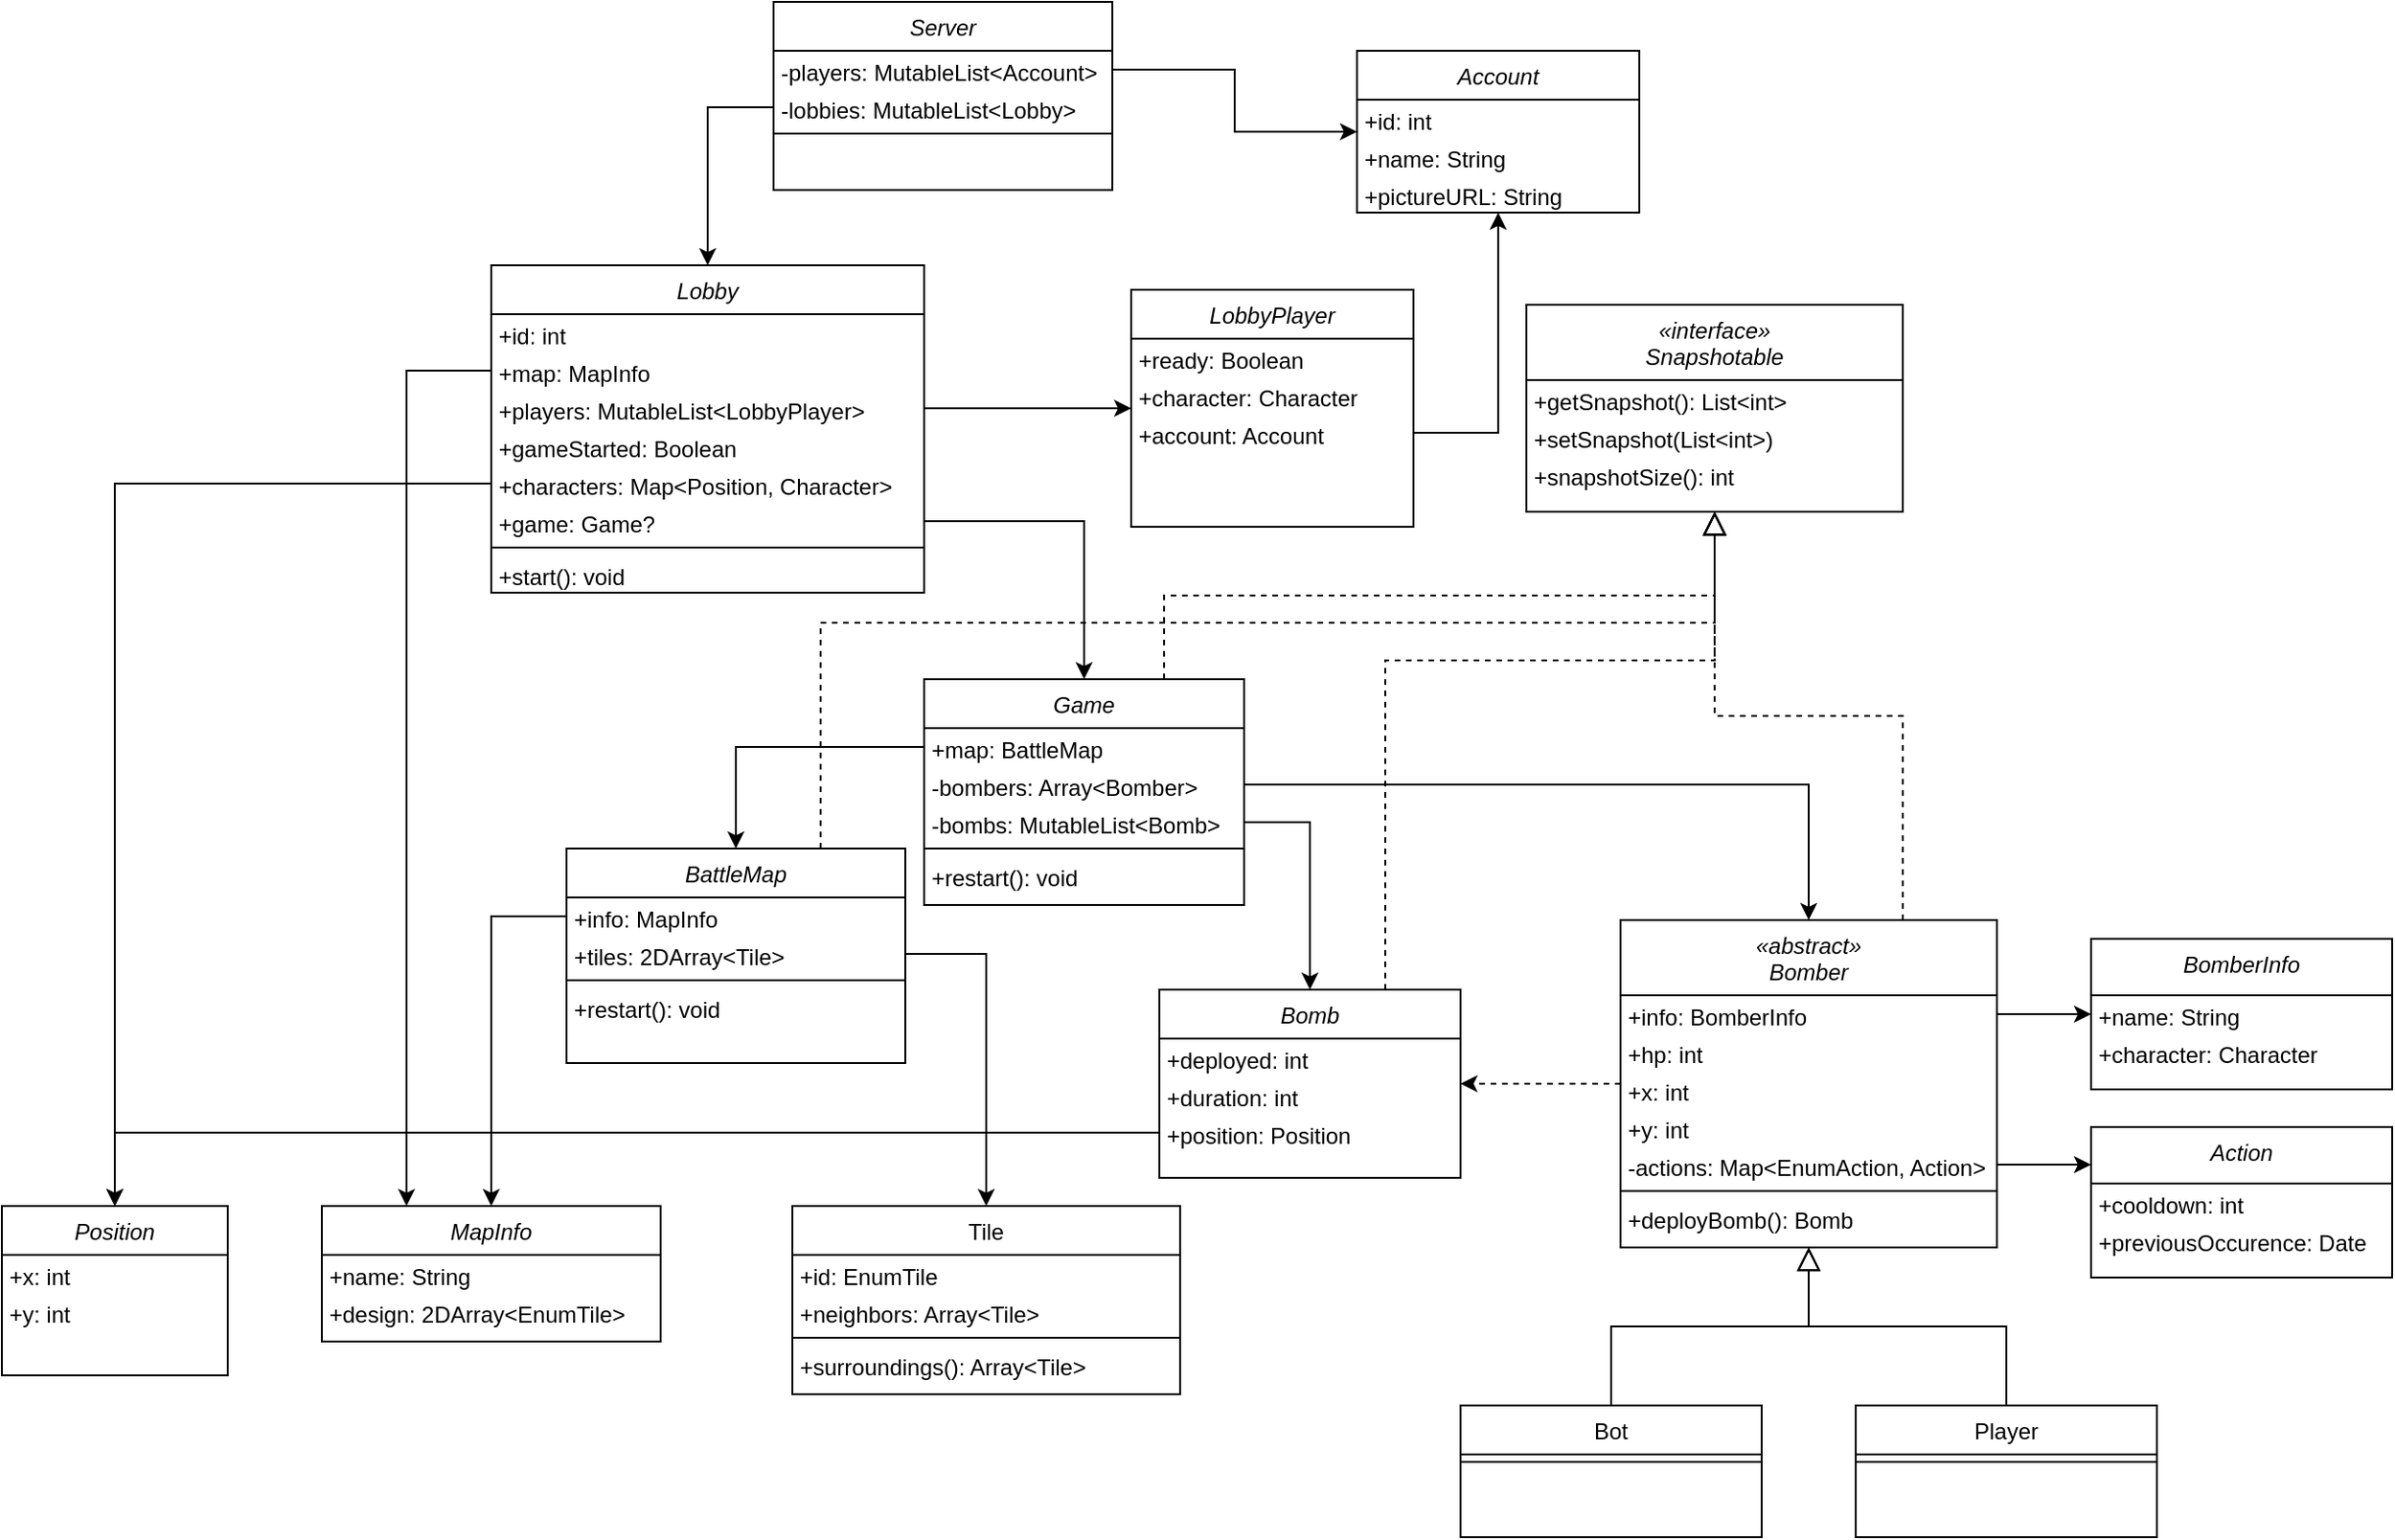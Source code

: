 <mxfile version="13.7.9" type="embed"><diagram id="C5RBs43oDa-KdzZeNtuy" name="Page-1"><mxGraphModel dx="2043" dy="1963" grid="1" gridSize="10" guides="1" tooltips="1" connect="1" arrows="1" fold="1" page="1" pageScale="1" pageWidth="827" pageHeight="1169" math="0" shadow="0"><root><mxCell id="WIyWlLk6GJQsqaUBKTNV-0"/><mxCell id="WIyWlLk6GJQsqaUBKTNV-1" parent="WIyWlLk6GJQsqaUBKTNV-0"/><mxCell id="e2i2qU4APALc9A-j0tBI-0" value="Game" style="swimlane;fontStyle=2;align=center;verticalAlign=top;childLayout=stackLayout;horizontal=1;startSize=26;horizontalStack=0;resizeParent=1;resizeLast=0;collapsible=1;marginBottom=0;rounded=0;shadow=0;strokeWidth=1;" parent="WIyWlLk6GJQsqaUBKTNV-1" vertex="1"><mxGeometry x="350" y="-440" width="170" height="120" as="geometry"><mxRectangle x="230" y="140" width="160" height="26" as="alternateBounds"/></mxGeometry></mxCell><mxCell id="e2i2qU4APALc9A-j0tBI-54" value="+map: BattleMap" style="text;align=left;verticalAlign=top;spacingLeft=4;spacingRight=4;overflow=hidden;rotatable=0;points=[[0,0.5],[1,0.5]];portConstraint=eastwest;spacing=0;" parent="e2i2qU4APALc9A-j0tBI-0" vertex="1"><mxGeometry y="26" width="170" height="20" as="geometry"/></mxCell><mxCell id="e2i2qU4APALc9A-j0tBI-53" value="-bombers: Array&lt;Bomber&gt;" style="text;align=left;verticalAlign=top;spacingLeft=4;spacingRight=4;overflow=hidden;rotatable=0;points=[[0,0.5],[1,0.5]];portConstraint=eastwest;spacing=0;" parent="e2i2qU4APALc9A-j0tBI-0" vertex="1"><mxGeometry y="46" width="170" height="20" as="geometry"/></mxCell><mxCell id="e2i2qU4APALc9A-j0tBI-77" value="-bombs: MutableList&lt;Bomb&gt;" style="text;align=left;verticalAlign=top;spacingLeft=4;spacingRight=4;overflow=hidden;rotatable=0;points=[[0,0.5],[1,0.5]];portConstraint=eastwest;spacing=0;" parent="e2i2qU4APALc9A-j0tBI-0" vertex="1"><mxGeometry y="66" width="170" height="20" as="geometry"/></mxCell><mxCell id="e2i2qU4APALc9A-j0tBI-4" value="" style="line;html=1;strokeWidth=1;align=left;verticalAlign=middle;spacingTop=-1;spacingLeft=3;spacingRight=3;rotatable=0;labelPosition=right;points=[];portConstraint=eastwest;" parent="e2i2qU4APALc9A-j0tBI-0" vertex="1"><mxGeometry y="86" width="170" height="8" as="geometry"/></mxCell><mxCell id="e2i2qU4APALc9A-j0tBI-90" value="+restart(): void" style="text;align=left;verticalAlign=top;spacingLeft=4;spacingRight=4;overflow=hidden;rotatable=0;points=[[0,0.5],[1,0.5]];portConstraint=eastwest;spacing=0;" parent="e2i2qU4APALc9A-j0tBI-0" vertex="1"><mxGeometry y="94" width="170" height="20" as="geometry"/></mxCell><mxCell id="e2i2qU4APALc9A-j0tBI-99" style="edgeStyle=orthogonalEdgeStyle;rounded=0;orthogonalLoop=1;jettySize=auto;html=1;dashed=1;" parent="WIyWlLk6GJQsqaUBKTNV-1" source="e2i2qU4APALc9A-j0tBI-25" target="e2i2qU4APALc9A-j0tBI-78" edge="1"><mxGeometry relative="1" as="geometry"/></mxCell><mxCell id="e2i2qU4APALc9A-j0tBI-25" value="«abstract»&#10;Bomber" style="swimlane;fontStyle=2;align=center;verticalAlign=top;childLayout=stackLayout;horizontal=1;startSize=40;horizontalStack=0;resizeParent=1;resizeLast=0;collapsible=1;marginBottom=0;rounded=0;shadow=0;strokeWidth=1;" parent="WIyWlLk6GJQsqaUBKTNV-1" vertex="1"><mxGeometry x="720" y="-312" width="200" height="174" as="geometry"><mxRectangle x="230" y="140" width="160" height="26" as="alternateBounds"/></mxGeometry></mxCell><mxCell id="e2i2qU4APALc9A-j0tBI-26" value="+info: BomberInfo" style="text;align=left;verticalAlign=top;spacingLeft=4;spacingRight=4;overflow=hidden;rotatable=0;points=[[0,0.5],[1,0.5]];portConstraint=eastwest;spacing=0;" parent="e2i2qU4APALc9A-j0tBI-25" vertex="1"><mxGeometry y="40" width="200" height="20" as="geometry"/></mxCell><mxCell id="e2i2qU4APALc9A-j0tBI-69" value="+hp: int" style="text;align=left;verticalAlign=top;spacingLeft=4;spacingRight=4;overflow=hidden;rotatable=0;points=[[0,0.5],[1,0.5]];portConstraint=eastwest;rounded=0;shadow=0;html=0;spacing=0;" parent="e2i2qU4APALc9A-j0tBI-25" vertex="1"><mxGeometry y="60" width="200" height="20" as="geometry"/></mxCell><mxCell id="e2i2qU4APALc9A-j0tBI-28" value="+x: int" style="text;align=left;verticalAlign=top;spacingLeft=4;spacingRight=4;overflow=hidden;rotatable=0;points=[[0,0.5],[1,0.5]];portConstraint=eastwest;rounded=0;shadow=0;html=0;spacing=0;" parent="e2i2qU4APALc9A-j0tBI-25" vertex="1"><mxGeometry y="80" width="200" height="20" as="geometry"/></mxCell><mxCell id="e2i2qU4APALc9A-j0tBI-51" value="+y: int" style="text;align=left;verticalAlign=top;spacingLeft=4;spacingRight=4;overflow=hidden;rotatable=0;points=[[0,0.5],[1,0.5]];portConstraint=eastwest;rounded=0;shadow=0;html=0;spacing=0;" parent="e2i2qU4APALc9A-j0tBI-25" vertex="1"><mxGeometry y="100" width="200" height="20" as="geometry"/></mxCell><mxCell id="e2i2qU4APALc9A-j0tBI-59" value="-actions: Map&lt;EnumAction, Action&gt;" style="text;align=left;verticalAlign=top;spacingLeft=4;spacingRight=4;overflow=hidden;rotatable=0;points=[[0,0.5],[1,0.5]];portConstraint=eastwest;rounded=0;shadow=0;html=0;spacing=0;" parent="e2i2qU4APALc9A-j0tBI-25" vertex="1"><mxGeometry y="120" width="200" height="20" as="geometry"/></mxCell><mxCell id="e2i2qU4APALc9A-j0tBI-29" value="" style="line;html=1;strokeWidth=1;align=left;verticalAlign=middle;spacingTop=-1;spacingLeft=3;spacingRight=3;rotatable=0;labelPosition=right;points=[];portConstraint=eastwest;" parent="e2i2qU4APALc9A-j0tBI-25" vertex="1"><mxGeometry y="140" width="200" height="8" as="geometry"/></mxCell><mxCell id="e2i2qU4APALc9A-j0tBI-84" value="+deployBomb(): Bomb" style="text;align=left;verticalAlign=top;spacingLeft=4;spacingRight=4;overflow=hidden;rotatable=0;points=[[0,0.5],[1,0.5]];portConstraint=eastwest;rounded=0;shadow=0;html=0;spacing=0;" parent="e2i2qU4APALc9A-j0tBI-25" vertex="1"><mxGeometry y="148" width="200" height="20" as="geometry"/></mxCell><mxCell id="e2i2qU4APALc9A-j0tBI-31" value="Bot" style="swimlane;fontStyle=0;align=center;verticalAlign=top;childLayout=stackLayout;horizontal=1;startSize=26;horizontalStack=0;resizeParent=1;resizeLast=0;collapsible=1;marginBottom=0;rounded=0;shadow=0;strokeWidth=1;" parent="WIyWlLk6GJQsqaUBKTNV-1" vertex="1"><mxGeometry x="635" y="-54" width="160" height="70" as="geometry"><mxRectangle x="130" y="380" width="160" height="26" as="alternateBounds"/></mxGeometry></mxCell><mxCell id="e2i2qU4APALc9A-j0tBI-34" value="" style="line;html=1;strokeWidth=1;align=left;verticalAlign=middle;spacingTop=-1;spacingLeft=3;spacingRight=3;rotatable=0;labelPosition=right;points=[];portConstraint=eastwest;" parent="e2i2qU4APALc9A-j0tBI-31" vertex="1"><mxGeometry y="26" width="160" height="8" as="geometry"/></mxCell><mxCell id="e2i2qU4APALc9A-j0tBI-37" value="" style="endArrow=block;endSize=10;endFill=0;shadow=0;strokeWidth=1;rounded=0;edgeStyle=elbowEdgeStyle;elbow=vertical;" parent="WIyWlLk6GJQsqaUBKTNV-1" source="e2i2qU4APALc9A-j0tBI-31" target="e2i2qU4APALc9A-j0tBI-25" edge="1"><mxGeometry width="160" relative="1" as="geometry"><mxPoint x="790" y="-67" as="sourcePoint"/><mxPoint x="790" y="-67" as="targetPoint"/></mxGeometry></mxCell><mxCell id="e2i2qU4APALc9A-j0tBI-38" value="Player" style="swimlane;fontStyle=0;align=center;verticalAlign=top;childLayout=stackLayout;horizontal=1;startSize=26;horizontalStack=0;resizeParent=1;resizeLast=0;collapsible=1;marginBottom=0;rounded=0;shadow=0;strokeWidth=1;" parent="WIyWlLk6GJQsqaUBKTNV-1" vertex="1"><mxGeometry x="845" y="-54" width="160" height="70" as="geometry"><mxRectangle x="340" y="380" width="170" height="26" as="alternateBounds"/></mxGeometry></mxCell><mxCell id="e2i2qU4APALc9A-j0tBI-40" value="" style="line;html=1;strokeWidth=1;align=left;verticalAlign=middle;spacingTop=-1;spacingLeft=3;spacingRight=3;rotatable=0;labelPosition=right;points=[];portConstraint=eastwest;" parent="e2i2qU4APALc9A-j0tBI-38" vertex="1"><mxGeometry y="26" width="160" height="8" as="geometry"/></mxCell><mxCell id="e2i2qU4APALc9A-j0tBI-41" value="" style="endArrow=block;endSize=10;endFill=0;shadow=0;strokeWidth=1;rounded=0;edgeStyle=elbowEdgeStyle;elbow=vertical;" parent="WIyWlLk6GJQsqaUBKTNV-1" source="e2i2qU4APALc9A-j0tBI-38" target="e2i2qU4APALc9A-j0tBI-25" edge="1"><mxGeometry width="160" relative="1" as="geometry"><mxPoint x="800" y="103" as="sourcePoint"/><mxPoint x="900" y="1" as="targetPoint"/></mxGeometry></mxCell><mxCell id="e2i2qU4APALc9A-j0tBI-57" style="edgeStyle=orthogonalEdgeStyle;rounded=0;orthogonalLoop=1;jettySize=auto;html=1;entryX=0.5;entryY=0;entryDx=0;entryDy=0;" parent="WIyWlLk6GJQsqaUBKTNV-1" source="e2i2qU4APALc9A-j0tBI-54" target="zkfFHV4jXpPFQw0GAbJ--0" edge="1"><mxGeometry relative="1" as="geometry"/></mxCell><mxCell id="e2i2qU4APALc9A-j0tBI-58" style="edgeStyle=orthogonalEdgeStyle;rounded=0;orthogonalLoop=1;jettySize=auto;html=1;entryX=0.5;entryY=0;entryDx=0;entryDy=0;" parent="WIyWlLk6GJQsqaUBKTNV-1" source="e2i2qU4APALc9A-j0tBI-53" target="e2i2qU4APALc9A-j0tBI-25" edge="1"><mxGeometry relative="1" as="geometry"/></mxCell><mxCell id="e2i2qU4APALc9A-j0tBI-60" value="Action" style="swimlane;fontStyle=2;align=center;verticalAlign=top;childLayout=stackLayout;horizontal=1;startSize=30;horizontalStack=0;resizeParent=1;resizeLast=0;collapsible=1;marginBottom=0;rounded=0;shadow=0;strokeWidth=1;" parent="WIyWlLk6GJQsqaUBKTNV-1" vertex="1"><mxGeometry x="970" y="-202" width="160" height="80" as="geometry"><mxRectangle x="230" y="140" width="160" height="26" as="alternateBounds"/></mxGeometry></mxCell><mxCell id="e2i2qU4APALc9A-j0tBI-61" value="+cooldown: int" style="text;align=left;verticalAlign=top;spacingLeft=4;spacingRight=4;overflow=hidden;rotatable=0;points=[[0,0.5],[1,0.5]];portConstraint=eastwest;spacing=0;" parent="e2i2qU4APALc9A-j0tBI-60" vertex="1"><mxGeometry y="30" width="160" height="20" as="geometry"/></mxCell><mxCell id="e2i2qU4APALc9A-j0tBI-62" value="+previousOccurence: Date" style="text;align=left;verticalAlign=top;spacingLeft=4;spacingRight=4;overflow=hidden;rotatable=0;points=[[0,0.5],[1,0.5]];portConstraint=eastwest;rounded=0;shadow=0;html=0;spacing=0;" parent="e2i2qU4APALc9A-j0tBI-60" vertex="1"><mxGeometry y="50" width="160" height="20" as="geometry"/></mxCell><mxCell id="e2i2qU4APALc9A-j0tBI-68" style="edgeStyle=orthogonalEdgeStyle;rounded=0;orthogonalLoop=1;jettySize=auto;html=1;entryX=0;entryY=0.25;entryDx=0;entryDy=0;" parent="WIyWlLk6GJQsqaUBKTNV-1" source="e2i2qU4APALc9A-j0tBI-59" target="e2i2qU4APALc9A-j0tBI-60" edge="1"><mxGeometry relative="1" as="geometry"/></mxCell><mxCell id="e2i2qU4APALc9A-j0tBI-74" style="edgeStyle=orthogonalEdgeStyle;rounded=0;orthogonalLoop=1;jettySize=auto;html=1;" parent="WIyWlLk6GJQsqaUBKTNV-1" source="e2i2qU4APALc9A-j0tBI-71" target="zkfFHV4jXpPFQw0GAbJ--17" edge="1"><mxGeometry relative="1" as="geometry"/></mxCell><mxCell id="e2i2qU4APALc9A-j0tBI-82" style="edgeStyle=orthogonalEdgeStyle;rounded=0;orthogonalLoop=1;jettySize=auto;html=1;entryX=0.5;entryY=0;entryDx=0;entryDy=0;" parent="WIyWlLk6GJQsqaUBKTNV-1" source="e2i2qU4APALc9A-j0tBI-77" target="e2i2qU4APALc9A-j0tBI-78" edge="1"><mxGeometry relative="1" as="geometry"/></mxCell><mxCell id="e2i2qU4APALc9A-j0tBI-91" value="Server" style="swimlane;fontStyle=2;align=center;verticalAlign=top;childLayout=stackLayout;horizontal=1;startSize=26;horizontalStack=0;resizeParent=1;resizeLast=0;collapsible=1;marginBottom=0;rounded=0;shadow=0;strokeWidth=1;" parent="WIyWlLk6GJQsqaUBKTNV-1" vertex="1"><mxGeometry x="270" y="-800" width="180" height="100" as="geometry"><mxRectangle x="230" y="140" width="160" height="26" as="alternateBounds"/></mxGeometry></mxCell><mxCell id="e2i2qU4APALc9A-j0tBI-92" value="-players: MutableList&lt;Account&gt;" style="text;align=left;verticalAlign=top;spacingLeft=4;spacingRight=4;overflow=hidden;rotatable=0;points=[[0,0.5],[1,0.5]];portConstraint=eastwest;spacing=0;" parent="e2i2qU4APALc9A-j0tBI-91" vertex="1"><mxGeometry y="26" width="180" height="20" as="geometry"/></mxCell><mxCell id="7N_UdTAp0qMkY1RBXTl0-7" value="-lobbies: MutableList&lt;Lobby&gt;" style="text;align=left;verticalAlign=top;spacingLeft=4;spacingRight=4;overflow=hidden;rotatable=0;points=[[0,0.5],[1,0.5]];portConstraint=eastwest;spacing=0;" parent="e2i2qU4APALc9A-j0tBI-91" vertex="1"><mxGeometry y="46" width="180" height="20" as="geometry"/></mxCell><mxCell id="e2i2qU4APALc9A-j0tBI-95" value="" style="line;html=1;strokeWidth=1;align=left;verticalAlign=middle;spacingTop=-1;spacingLeft=3;spacingRight=3;rotatable=0;labelPosition=right;points=[];portConstraint=eastwest;" parent="e2i2qU4APALc9A-j0tBI-91" vertex="1"><mxGeometry y="66" width="180" height="8" as="geometry"/></mxCell><mxCell id="e2i2qU4APALc9A-j0tBI-97" style="edgeStyle=orthogonalEdgeStyle;rounded=0;orthogonalLoop=1;jettySize=auto;html=1;" parent="WIyWlLk6GJQsqaUBKTNV-1" source="e2i2qU4APALc9A-j0tBI-92" target="7N_UdTAp0qMkY1RBXTl0-4" edge="1"><mxGeometry relative="1" as="geometry"/></mxCell><mxCell id="7N_UdTAp0qMkY1RBXTl0-0" value="Lobby" style="swimlane;fontStyle=2;align=center;verticalAlign=top;childLayout=stackLayout;horizontal=1;startSize=26;horizontalStack=0;resizeParent=1;resizeLast=0;collapsible=1;marginBottom=0;rounded=0;shadow=0;strokeWidth=1;" parent="WIyWlLk6GJQsqaUBKTNV-1" vertex="1"><mxGeometry x="120" y="-660" width="230" height="174" as="geometry"><mxRectangle x="230" y="140" width="160" height="26" as="alternateBounds"/></mxGeometry></mxCell><mxCell id="rXmhBrRMQD72T8PBJJ-l-2" value="+id: int" style="text;align=left;verticalAlign=top;spacingLeft=4;spacingRight=4;overflow=hidden;rotatable=0;points=[[0,0.5],[1,0.5]];portConstraint=eastwest;spacing=0;" parent="7N_UdTAp0qMkY1RBXTl0-0" vertex="1"><mxGeometry y="26" width="230" height="20" as="geometry"/></mxCell><mxCell id="7N_UdTAp0qMkY1RBXTl0-1" value="+map: MapInfo" style="text;align=left;verticalAlign=top;spacingLeft=4;spacingRight=4;overflow=hidden;rotatable=0;points=[[0,0.5],[1,0.5]];portConstraint=eastwest;spacing=0;" parent="7N_UdTAp0qMkY1RBXTl0-0" vertex="1"><mxGeometry y="46" width="230" height="20" as="geometry"/></mxCell><mxCell id="7N_UdTAp0qMkY1RBXTl0-8" value="+players: MutableList&lt;LobbyPlayer&gt;" style="text;align=left;verticalAlign=top;spacingLeft=4;spacingRight=4;overflow=hidden;rotatable=0;points=[[0,0.5],[1,0.5]];portConstraint=eastwest;spacing=0;" parent="7N_UdTAp0qMkY1RBXTl0-0" vertex="1"><mxGeometry y="66" width="230" height="20" as="geometry"/></mxCell><mxCell id="7N_UdTAp0qMkY1RBXTl0-3" value="+gameStarted: Boolean" style="text;align=left;verticalAlign=top;spacingLeft=4;spacingRight=4;overflow=hidden;rotatable=0;points=[[0,0.5],[1,0.5]];portConstraint=eastwest;spacing=0;" parent="7N_UdTAp0qMkY1RBXTl0-0" vertex="1"><mxGeometry y="86" width="230" height="20" as="geometry"/></mxCell><mxCell id="6" value="+characters: Map&lt;Position, Character&gt;" style="text;align=left;verticalAlign=top;spacingLeft=4;spacingRight=4;overflow=hidden;rotatable=0;points=[[0,0.5],[1,0.5]];portConstraint=eastwest;spacing=0;" vertex="1" parent="7N_UdTAp0qMkY1RBXTl0-0"><mxGeometry y="106" width="230" height="20" as="geometry"/></mxCell><mxCell id="7N_UdTAp0qMkY1RBXTl0-21" value="+game: Game?" style="text;align=left;verticalAlign=top;spacingLeft=4;spacingRight=4;overflow=hidden;rotatable=0;points=[[0,0.5],[1,0.5]];portConstraint=eastwest;spacing=0;" parent="7N_UdTAp0qMkY1RBXTl0-0" vertex="1"><mxGeometry y="126" width="230" height="20" as="geometry"/></mxCell><mxCell id="7N_UdTAp0qMkY1RBXTl0-30" value="" style="line;html=1;strokeWidth=1;align=left;verticalAlign=middle;spacingTop=-1;spacingLeft=3;spacingRight=3;rotatable=0;labelPosition=right;points=[];portConstraint=eastwest;" parent="7N_UdTAp0qMkY1RBXTl0-0" vertex="1"><mxGeometry y="146" width="230" height="8" as="geometry"/></mxCell><mxCell id="7N_UdTAp0qMkY1RBXTl0-32" value="+start(): void" style="text;align=left;verticalAlign=top;spacingLeft=4;spacingRight=4;overflow=hidden;rotatable=0;points=[[0,0.5],[1,0.5]];portConstraint=eastwest;spacing=0;" parent="7N_UdTAp0qMkY1RBXTl0-0" vertex="1"><mxGeometry y="154" width="230" height="20" as="geometry"/></mxCell><mxCell id="7N_UdTAp0qMkY1RBXTl0-15" style="edgeStyle=orthogonalEdgeStyle;rounded=0;orthogonalLoop=1;jettySize=auto;html=1;exitX=0;exitY=0.5;exitDx=0;exitDy=0;" parent="WIyWlLk6GJQsqaUBKTNV-1" source="e2i2qU4APALc9A-j0tBI-72" target="7N_UdTAp0qMkY1RBXTl0-9" edge="1"><mxGeometry relative="1" as="geometry"/></mxCell><mxCell id="7N_UdTAp0qMkY1RBXTl0-16" style="edgeStyle=orthogonalEdgeStyle;rounded=0;orthogonalLoop=1;jettySize=auto;html=1;" parent="WIyWlLk6GJQsqaUBKTNV-1" source="7N_UdTAp0qMkY1RBXTl0-7" target="7N_UdTAp0qMkY1RBXTl0-0" edge="1"><mxGeometry relative="1" as="geometry"/></mxCell><mxCell id="7N_UdTAp0qMkY1RBXTl0-17" style="edgeStyle=orthogonalEdgeStyle;rounded=0;orthogonalLoop=1;jettySize=auto;html=1;" parent="WIyWlLk6GJQsqaUBKTNV-1" source="7N_UdTAp0qMkY1RBXTl0-8" target="0" edge="1"><mxGeometry relative="1" as="geometry"/></mxCell><mxCell id="7N_UdTAp0qMkY1RBXTl0-24" value="BomberInfo" style="swimlane;fontStyle=2;align=center;verticalAlign=top;childLayout=stackLayout;horizontal=1;startSize=30;horizontalStack=0;resizeParent=1;resizeLast=0;collapsible=1;marginBottom=0;rounded=0;shadow=0;strokeWidth=1;" parent="WIyWlLk6GJQsqaUBKTNV-1" vertex="1"><mxGeometry x="970" y="-302" width="160" height="80" as="geometry"><mxRectangle x="230" y="140" width="160" height="26" as="alternateBounds"/></mxGeometry></mxCell><mxCell id="7N_UdTAp0qMkY1RBXTl0-25" value="+name: String" style="text;align=left;verticalAlign=top;spacingLeft=4;spacingRight=4;overflow=hidden;rotatable=0;points=[[0,0.5],[1,0.5]];portConstraint=eastwest;spacing=0;" parent="7N_UdTAp0qMkY1RBXTl0-24" vertex="1"><mxGeometry y="30" width="160" height="20" as="geometry"/></mxCell><mxCell id="7N_UdTAp0qMkY1RBXTl0-26" value="+character: Character" style="text;align=left;verticalAlign=top;spacingLeft=4;spacingRight=4;overflow=hidden;rotatable=0;points=[[0,0.5],[1,0.5]];portConstraint=eastwest;rounded=0;shadow=0;html=0;spacing=0;" parent="7N_UdTAp0qMkY1RBXTl0-24" vertex="1"><mxGeometry y="50" width="160" height="20" as="geometry"/></mxCell><mxCell id="7N_UdTAp0qMkY1RBXTl0-27" style="edgeStyle=orthogonalEdgeStyle;rounded=0;orthogonalLoop=1;jettySize=auto;html=1;" parent="WIyWlLk6GJQsqaUBKTNV-1" source="e2i2qU4APALc9A-j0tBI-26" target="7N_UdTAp0qMkY1RBXTl0-24" edge="1"><mxGeometry relative="1" as="geometry"/></mxCell><mxCell id="7N_UdTAp0qMkY1RBXTl0-34" style="edgeStyle=orthogonalEdgeStyle;rounded=0;orthogonalLoop=1;jettySize=auto;html=1;exitX=0;exitY=0.5;exitDx=0;exitDy=0;entryX=0.25;entryY=0;entryDx=0;entryDy=0;" parent="WIyWlLk6GJQsqaUBKTNV-1" source="7N_UdTAp0qMkY1RBXTl0-1" target="7N_UdTAp0qMkY1RBXTl0-9" edge="1"><mxGeometry relative="1" as="geometry"/></mxCell><mxCell id="7N_UdTAp0qMkY1RBXTl0-35" style="edgeStyle=orthogonalEdgeStyle;rounded=0;orthogonalLoop=1;jettySize=auto;html=1;exitX=1;exitY=0.5;exitDx=0;exitDy=0;" parent="WIyWlLk6GJQsqaUBKTNV-1" source="7N_UdTAp0qMkY1RBXTl0-21" target="e2i2qU4APALc9A-j0tBI-0" edge="1"><mxGeometry relative="1" as="geometry"/></mxCell><mxCell id="oa1tAkklV0idXq2eBjgJ-11" value="" style="endArrow=block;endSize=10;endFill=0;shadow=0;strokeWidth=1;rounded=0;edgeStyle=elbowEdgeStyle;elbow=vertical;dashed=1;exitX=0.75;exitY=0;exitDx=0;exitDy=0;" parent="WIyWlLk6GJQsqaUBKTNV-1" source="e2i2qU4APALc9A-j0tBI-25" target="oa1tAkklV0idXq2eBjgJ-3" edge="1"><mxGeometry width="160" relative="1" as="geometry"><mxPoint x="890" y="-320" as="sourcePoint"/><mxPoint x="995" y="-404" as="targetPoint"/></mxGeometry></mxCell><mxCell id="oa1tAkklV0idXq2eBjgJ-12" value="" style="endArrow=block;endSize=10;endFill=0;shadow=0;strokeWidth=1;rounded=0;edgeStyle=elbowEdgeStyle;elbow=vertical;dashed=1;exitX=0.75;exitY=0;exitDx=0;exitDy=0;" parent="WIyWlLk6GJQsqaUBKTNV-1" source="e2i2qU4APALc9A-j0tBI-0" target="oa1tAkklV0idXq2eBjgJ-3" edge="1"><mxGeometry width="160" relative="1" as="geometry"><mxPoint x="830" y="-302.0" as="sourcePoint"/><mxPoint x="870" y="-420" as="targetPoint"/></mxGeometry></mxCell><mxCell id="oa1tAkklV0idXq2eBjgJ-13" value="" style="endArrow=block;endSize=10;endFill=0;shadow=0;strokeWidth=1;rounded=0;edgeStyle=elbowEdgeStyle;elbow=vertical;dashed=1;entryX=0.5;entryY=1;entryDx=0;entryDy=0;exitX=0.75;exitY=0;exitDx=0;exitDy=0;" parent="WIyWlLk6GJQsqaUBKTNV-1" source="e2i2qU4APALc9A-j0tBI-78" target="oa1tAkklV0idXq2eBjgJ-3" edge="1"><mxGeometry width="160" relative="1" as="geometry"><mxPoint x="830" y="-302.0" as="sourcePoint"/><mxPoint x="680" y="-480" as="targetPoint"/><Array as="points"><mxPoint x="727" y="-450"/></Array></mxGeometry></mxCell><mxCell id="oa1tAkklV0idXq2eBjgJ-14" value="" style="endArrow=block;endSize=10;endFill=0;shadow=0;strokeWidth=1;rounded=0;edgeStyle=elbowEdgeStyle;elbow=vertical;dashed=1;exitX=0.75;exitY=0;exitDx=0;exitDy=0;" parent="WIyWlLk6GJQsqaUBKTNV-1" source="zkfFHV4jXpPFQw0GAbJ--0" target="oa1tAkklV0idXq2eBjgJ-3" edge="1"><mxGeometry width="160" relative="1" as="geometry"><mxPoint x="445" y="-430" as="sourcePoint"/><mxPoint x="760" y="-500" as="targetPoint"/><Array as="points"><mxPoint x="510" y="-470"/></Array></mxGeometry></mxCell><mxCell id="0" value="LobbyPlayer" style="swimlane;fontStyle=2;align=center;verticalAlign=top;childLayout=stackLayout;horizontal=1;startSize=26;horizontalStack=0;resizeParent=1;resizeLast=0;collapsible=1;marginBottom=0;rounded=0;shadow=0;strokeWidth=1;" parent="WIyWlLk6GJQsqaUBKTNV-1" vertex="1"><mxGeometry x="460" y="-647" width="150" height="126" as="geometry"><mxRectangle x="230" y="140" width="160" height="26" as="alternateBounds"/></mxGeometry></mxCell><mxCell id="1" value="+ready: Boolean" style="text;align=left;verticalAlign=top;spacingLeft=4;spacingRight=4;overflow=hidden;rotatable=0;points=[[0,0.5],[1,0.5]];portConstraint=eastwest;spacing=0;" parent="0" vertex="1"><mxGeometry y="26" width="150" height="20" as="geometry"/></mxCell><mxCell id="CgKhEHebkV1hEXI0vYt8-5" value="+character: Character" style="text;align=left;verticalAlign=top;spacingLeft=4;spacingRight=4;overflow=hidden;rotatable=0;points=[[0,0.5],[1,0.5]];portConstraint=eastwest;spacing=0;" parent="0" vertex="1"><mxGeometry y="46" width="150" height="20" as="geometry"/></mxCell><mxCell id="4" value="+account: Account" style="text;align=left;verticalAlign=top;spacingLeft=4;spacingRight=4;overflow=hidden;rotatable=0;points=[[0,0.5],[1,0.5]];portConstraint=eastwest;spacing=0;" parent="0" vertex="1"><mxGeometry y="66" width="150" height="20" as="geometry"/></mxCell><mxCell id="oa1tAkklV0idXq2eBjgJ-3" value="«interface»&#10;Snapshotable" style="swimlane;fontStyle=2;align=center;verticalAlign=top;childLayout=stackLayout;horizontal=1;startSize=40;horizontalStack=0;resizeParent=1;resizeLast=0;collapsible=1;marginBottom=0;rounded=0;shadow=0;strokeWidth=1;" parent="WIyWlLk6GJQsqaUBKTNV-1" vertex="1"><mxGeometry x="670" y="-639" width="200" height="110" as="geometry"><mxRectangle x="230" y="140" width="160" height="26" as="alternateBounds"/></mxGeometry></mxCell><mxCell id="oa1tAkklV0idXq2eBjgJ-4" value="+getSnapshot(): List&lt;int&gt;" style="text;align=left;verticalAlign=top;spacingLeft=4;spacingRight=4;overflow=hidden;rotatable=0;points=[[0,0.5],[1,0.5]];portConstraint=eastwest;spacing=0;" parent="oa1tAkklV0idXq2eBjgJ-3" vertex="1"><mxGeometry y="40" width="200" height="20" as="geometry"/></mxCell><mxCell id="oa1tAkklV0idXq2eBjgJ-5" value="+setSnapshot(List&lt;int&gt;)" style="text;align=left;verticalAlign=top;spacingLeft=4;spacingRight=4;overflow=hidden;rotatable=0;points=[[0,0.5],[1,0.5]];portConstraint=eastwest;rounded=0;shadow=0;html=0;spacing=0;" parent="oa1tAkklV0idXq2eBjgJ-3" vertex="1"><mxGeometry y="60" width="200" height="20" as="geometry"/></mxCell><mxCell id="oa1tAkklV0idXq2eBjgJ-6" value="+snapshotSize(): int" style="text;align=left;verticalAlign=top;spacingLeft=4;spacingRight=4;overflow=hidden;rotatable=0;points=[[0,0.5],[1,0.5]];portConstraint=eastwest;rounded=0;shadow=0;html=0;spacing=0;" parent="oa1tAkklV0idXq2eBjgJ-3" vertex="1"><mxGeometry y="80" width="200" height="20" as="geometry"/></mxCell><mxCell id="7N_UdTAp0qMkY1RBXTl0-4" value="Account" style="swimlane;fontStyle=2;align=center;verticalAlign=top;childLayout=stackLayout;horizontal=1;startSize=26;horizontalStack=0;resizeParent=1;resizeLast=0;collapsible=1;marginBottom=0;rounded=0;shadow=0;strokeWidth=1;" parent="WIyWlLk6GJQsqaUBKTNV-1" vertex="1"><mxGeometry x="580" y="-774" width="150" height="86" as="geometry"><mxRectangle x="230" y="140" width="160" height="26" as="alternateBounds"/></mxGeometry></mxCell><mxCell id="rXmhBrRMQD72T8PBJJ-l-1" value="+id: int" style="text;align=left;verticalAlign=top;spacingLeft=4;spacingRight=4;overflow=hidden;rotatable=0;points=[[0,0.5],[1,0.5]];portConstraint=eastwest;spacing=0;" parent="7N_UdTAp0qMkY1RBXTl0-4" vertex="1"><mxGeometry y="26" width="150" height="20" as="geometry"/></mxCell><mxCell id="7N_UdTAp0qMkY1RBXTl0-5" value="+name: String" style="text;align=left;verticalAlign=top;spacingLeft=4;spacingRight=4;overflow=hidden;rotatable=0;points=[[0,0.5],[1,0.5]];portConstraint=eastwest;spacing=0;" parent="7N_UdTAp0qMkY1RBXTl0-4" vertex="1"><mxGeometry y="46" width="150" height="20" as="geometry"/></mxCell><mxCell id="7N_UdTAp0qMkY1RBXTl0-23" value="+pictureURL: String" style="text;align=left;verticalAlign=top;spacingLeft=4;spacingRight=4;overflow=hidden;rotatable=0;points=[[0,0.5],[1,0.5]];portConstraint=eastwest;spacing=0;" parent="7N_UdTAp0qMkY1RBXTl0-4" vertex="1"><mxGeometry y="66" width="150" height="20" as="geometry"/></mxCell><mxCell id="14" style="edgeStyle=orthogonalEdgeStyle;rounded=0;orthogonalLoop=1;jettySize=auto;html=1;" edge="1" parent="WIyWlLk6GJQsqaUBKTNV-1" source="4" target="7N_UdTAp0qMkY1RBXTl0-4"><mxGeometry relative="1" as="geometry"/></mxCell><mxCell id="15" style="edgeStyle=orthogonalEdgeStyle;rounded=0;orthogonalLoop=1;jettySize=auto;html=1;entryX=0.5;entryY=0;entryDx=0;entryDy=0;" edge="1" parent="WIyWlLk6GJQsqaUBKTNV-1" source="6" target="8"><mxGeometry relative="1" as="geometry"/></mxCell><mxCell id="e2i2qU4APALc9A-j0tBI-78" value="Bomb" style="swimlane;fontStyle=2;align=center;verticalAlign=top;childLayout=stackLayout;horizontal=1;startSize=26;horizontalStack=0;resizeParent=1;resizeLast=0;collapsible=1;marginBottom=0;rounded=0;shadow=0;strokeWidth=1;" parent="WIyWlLk6GJQsqaUBKTNV-1" vertex="1"><mxGeometry x="475" y="-275" width="160" height="100" as="geometry"><mxRectangle x="230" y="140" width="160" height="26" as="alternateBounds"/></mxGeometry></mxCell><mxCell id="e2i2qU4APALc9A-j0tBI-79" value="+deployed: int" style="text;align=left;verticalAlign=top;spacingLeft=4;spacingRight=4;overflow=hidden;rotatable=0;points=[[0,0.5],[1,0.5]];portConstraint=eastwest;spacing=0;" parent="e2i2qU4APALc9A-j0tBI-78" vertex="1"><mxGeometry y="26" width="160" height="20" as="geometry"/></mxCell><mxCell id="e2i2qU4APALc9A-j0tBI-80" value="+duration: int" style="text;align=left;verticalAlign=top;spacingLeft=4;spacingRight=4;overflow=hidden;rotatable=0;points=[[0,0.5],[1,0.5]];portConstraint=eastwest;spacing=0;" parent="e2i2qU4APALc9A-j0tBI-78" vertex="1"><mxGeometry y="46" width="160" height="20" as="geometry"/></mxCell><mxCell id="16" value="+position: Position" style="text;align=left;verticalAlign=top;spacingLeft=4;spacingRight=4;overflow=hidden;rotatable=0;points=[[0,0.5],[1,0.5]];portConstraint=eastwest;spacing=0;" vertex="1" parent="e2i2qU4APALc9A-j0tBI-78"><mxGeometry y="66" width="160" height="20" as="geometry"/></mxCell><mxCell id="21" style="edgeStyle=orthogonalEdgeStyle;rounded=0;orthogonalLoop=1;jettySize=auto;html=1;" edge="1" parent="WIyWlLk6GJQsqaUBKTNV-1" source="16" target="8"><mxGeometry relative="1" as="geometry"/></mxCell><mxCell id="zkfFHV4jXpPFQw0GAbJ--0" value="BattleMap" style="swimlane;fontStyle=2;align=center;verticalAlign=top;childLayout=stackLayout;horizontal=1;startSize=26;horizontalStack=0;resizeParent=1;resizeLast=0;collapsible=1;marginBottom=0;rounded=0;shadow=0;strokeWidth=1;" parent="WIyWlLk6GJQsqaUBKTNV-1" vertex="1"><mxGeometry x="160" y="-350" width="180" height="114" as="geometry"><mxRectangle x="230" y="140" width="160" height="26" as="alternateBounds"/></mxGeometry></mxCell><mxCell id="e2i2qU4APALc9A-j0tBI-72" value="+info: MapInfo" style="text;align=left;verticalAlign=top;spacingLeft=4;spacingRight=4;overflow=hidden;rotatable=0;points=[[0,0.5],[1,0.5]];portConstraint=eastwest;spacing=0;" parent="zkfFHV4jXpPFQw0GAbJ--0" vertex="1"><mxGeometry y="26" width="180" height="20" as="geometry"/></mxCell><mxCell id="e2i2qU4APALc9A-j0tBI-71" value="+tiles: 2DArray&lt;Tile&gt;" style="text;align=left;verticalAlign=top;spacingLeft=4;spacingRight=4;overflow=hidden;rotatable=0;points=[[0,0.5],[1,0.5]];portConstraint=eastwest;spacing=0;" parent="zkfFHV4jXpPFQw0GAbJ--0" vertex="1"><mxGeometry y="46" width="180" height="20" as="geometry"/></mxCell><mxCell id="zkfFHV4jXpPFQw0GAbJ--4" value="" style="line;html=1;strokeWidth=1;align=left;verticalAlign=middle;spacingTop=-1;spacingLeft=3;spacingRight=3;rotatable=0;labelPosition=right;points=[];portConstraint=eastwest;" parent="zkfFHV4jXpPFQw0GAbJ--0" vertex="1"><mxGeometry y="66" width="180" height="8" as="geometry"/></mxCell><mxCell id="e2i2qU4APALc9A-j0tBI-104" value="+restart(): void" style="text;align=left;verticalAlign=top;spacingLeft=4;spacingRight=4;overflow=hidden;rotatable=0;points=[[0,0.5],[1,0.5]];portConstraint=eastwest;spacing=0;" parent="zkfFHV4jXpPFQw0GAbJ--0" vertex="1"><mxGeometry y="74" width="180" height="20" as="geometry"/></mxCell><mxCell id="7N_UdTAp0qMkY1RBXTl0-9" value="MapInfo" style="swimlane;fontStyle=2;align=center;verticalAlign=top;childLayout=stackLayout;horizontal=1;startSize=26;horizontalStack=0;resizeParent=1;resizeLast=0;collapsible=1;marginBottom=0;rounded=0;shadow=0;strokeWidth=1;" parent="WIyWlLk6GJQsqaUBKTNV-1" vertex="1"><mxGeometry x="30" y="-160" width="180" height="72" as="geometry"><mxRectangle x="230" y="140" width="160" height="26" as="alternateBounds"/></mxGeometry></mxCell><mxCell id="7N_UdTAp0qMkY1RBXTl0-10" value="+name: String" style="text;align=left;verticalAlign=top;spacingLeft=4;spacingRight=4;overflow=hidden;rotatable=0;points=[[0,0.5],[1,0.5]];portConstraint=eastwest;spacing=0;" parent="7N_UdTAp0qMkY1RBXTl0-9" vertex="1"><mxGeometry y="26" width="180" height="20" as="geometry"/></mxCell><mxCell id="7N_UdTAp0qMkY1RBXTl0-12" value="+design: 2DArray&lt;EnumTile&gt;" style="text;align=left;verticalAlign=top;spacingLeft=4;spacingRight=4;overflow=hidden;rotatable=0;points=[[0,0.5],[1,0.5]];portConstraint=eastwest;spacing=0;" parent="7N_UdTAp0qMkY1RBXTl0-9" vertex="1"><mxGeometry y="46" width="180" height="20" as="geometry"/></mxCell><mxCell id="zkfFHV4jXpPFQw0GAbJ--17" value="Tile" style="swimlane;fontStyle=0;align=center;verticalAlign=top;childLayout=stackLayout;horizontal=1;startSize=26;horizontalStack=0;resizeParent=1;resizeLast=0;collapsible=1;marginBottom=0;rounded=0;shadow=0;strokeWidth=1;" parent="WIyWlLk6GJQsqaUBKTNV-1" vertex="1"><mxGeometry x="280" y="-160" width="206" height="100" as="geometry"><mxRectangle x="550" y="140" width="160" height="26" as="alternateBounds"/></mxGeometry></mxCell><mxCell id="e2i2qU4APALc9A-j0tBI-76" value="+id: EnumTile" style="text;align=left;verticalAlign=top;spacingLeft=4;spacingRight=4;overflow=hidden;rotatable=0;points=[[0,0.5],[1,0.5]];portConstraint=eastwest;spacing=0;" parent="zkfFHV4jXpPFQw0GAbJ--17" vertex="1"><mxGeometry y="26" width="206" height="20" as="geometry"/></mxCell><mxCell id="e2i2qU4APALc9A-j0tBI-88" value="+neighbors: Array&lt;Tile&gt;" style="text;align=left;verticalAlign=top;spacingLeft=4;spacingRight=4;overflow=hidden;rotatable=0;points=[[0,0.5],[1,0.5]];portConstraint=eastwest;spacing=0;" parent="zkfFHV4jXpPFQw0GAbJ--17" vertex="1"><mxGeometry y="46" width="206" height="20" as="geometry"/></mxCell><mxCell id="zkfFHV4jXpPFQw0GAbJ--23" value="" style="line;html=1;strokeWidth=1;align=left;verticalAlign=middle;spacingTop=-1;spacingLeft=3;spacingRight=3;rotatable=0;labelPosition=right;points=[];portConstraint=eastwest;" parent="zkfFHV4jXpPFQw0GAbJ--17" vertex="1"><mxGeometry y="66" width="206" height="8" as="geometry"/></mxCell><mxCell id="e2i2qU4APALc9A-j0tBI-87" value="+surroundings(): Array&lt;Tile&gt;" style="text;align=left;verticalAlign=top;spacingLeft=4;spacingRight=4;overflow=hidden;rotatable=0;points=[[0,0.5],[1,0.5]];portConstraint=eastwest;spacing=0;" parent="zkfFHV4jXpPFQw0GAbJ--17" vertex="1"><mxGeometry y="74" width="206" height="20" as="geometry"/></mxCell><mxCell id="8" value="Position" style="swimlane;fontStyle=2;align=center;verticalAlign=top;childLayout=stackLayout;horizontal=1;startSize=26;horizontalStack=0;resizeParent=1;resizeLast=0;collapsible=1;marginBottom=0;rounded=0;shadow=0;strokeWidth=1;" vertex="1" parent="WIyWlLk6GJQsqaUBKTNV-1"><mxGeometry x="-140" y="-160" width="120" height="90" as="geometry"><mxRectangle x="230" y="140" width="160" height="26" as="alternateBounds"/></mxGeometry></mxCell><mxCell id="10" value="+x: int" style="text;align=left;verticalAlign=top;spacingLeft=4;spacingRight=4;overflow=hidden;rotatable=0;points=[[0,0.5],[1,0.5]];portConstraint=eastwest;spacing=0;" vertex="1" parent="8"><mxGeometry y="26" width="120" height="20" as="geometry"/></mxCell><mxCell id="11" value="+y: int" style="text;align=left;verticalAlign=top;spacingLeft=4;spacingRight=4;overflow=hidden;rotatable=0;points=[[0,0.5],[1,0.5]];portConstraint=eastwest;spacing=0;" vertex="1" parent="8"><mxGeometry y="46" width="120" height="20" as="geometry"/></mxCell></root></mxGraphModel></diagram></mxfile>